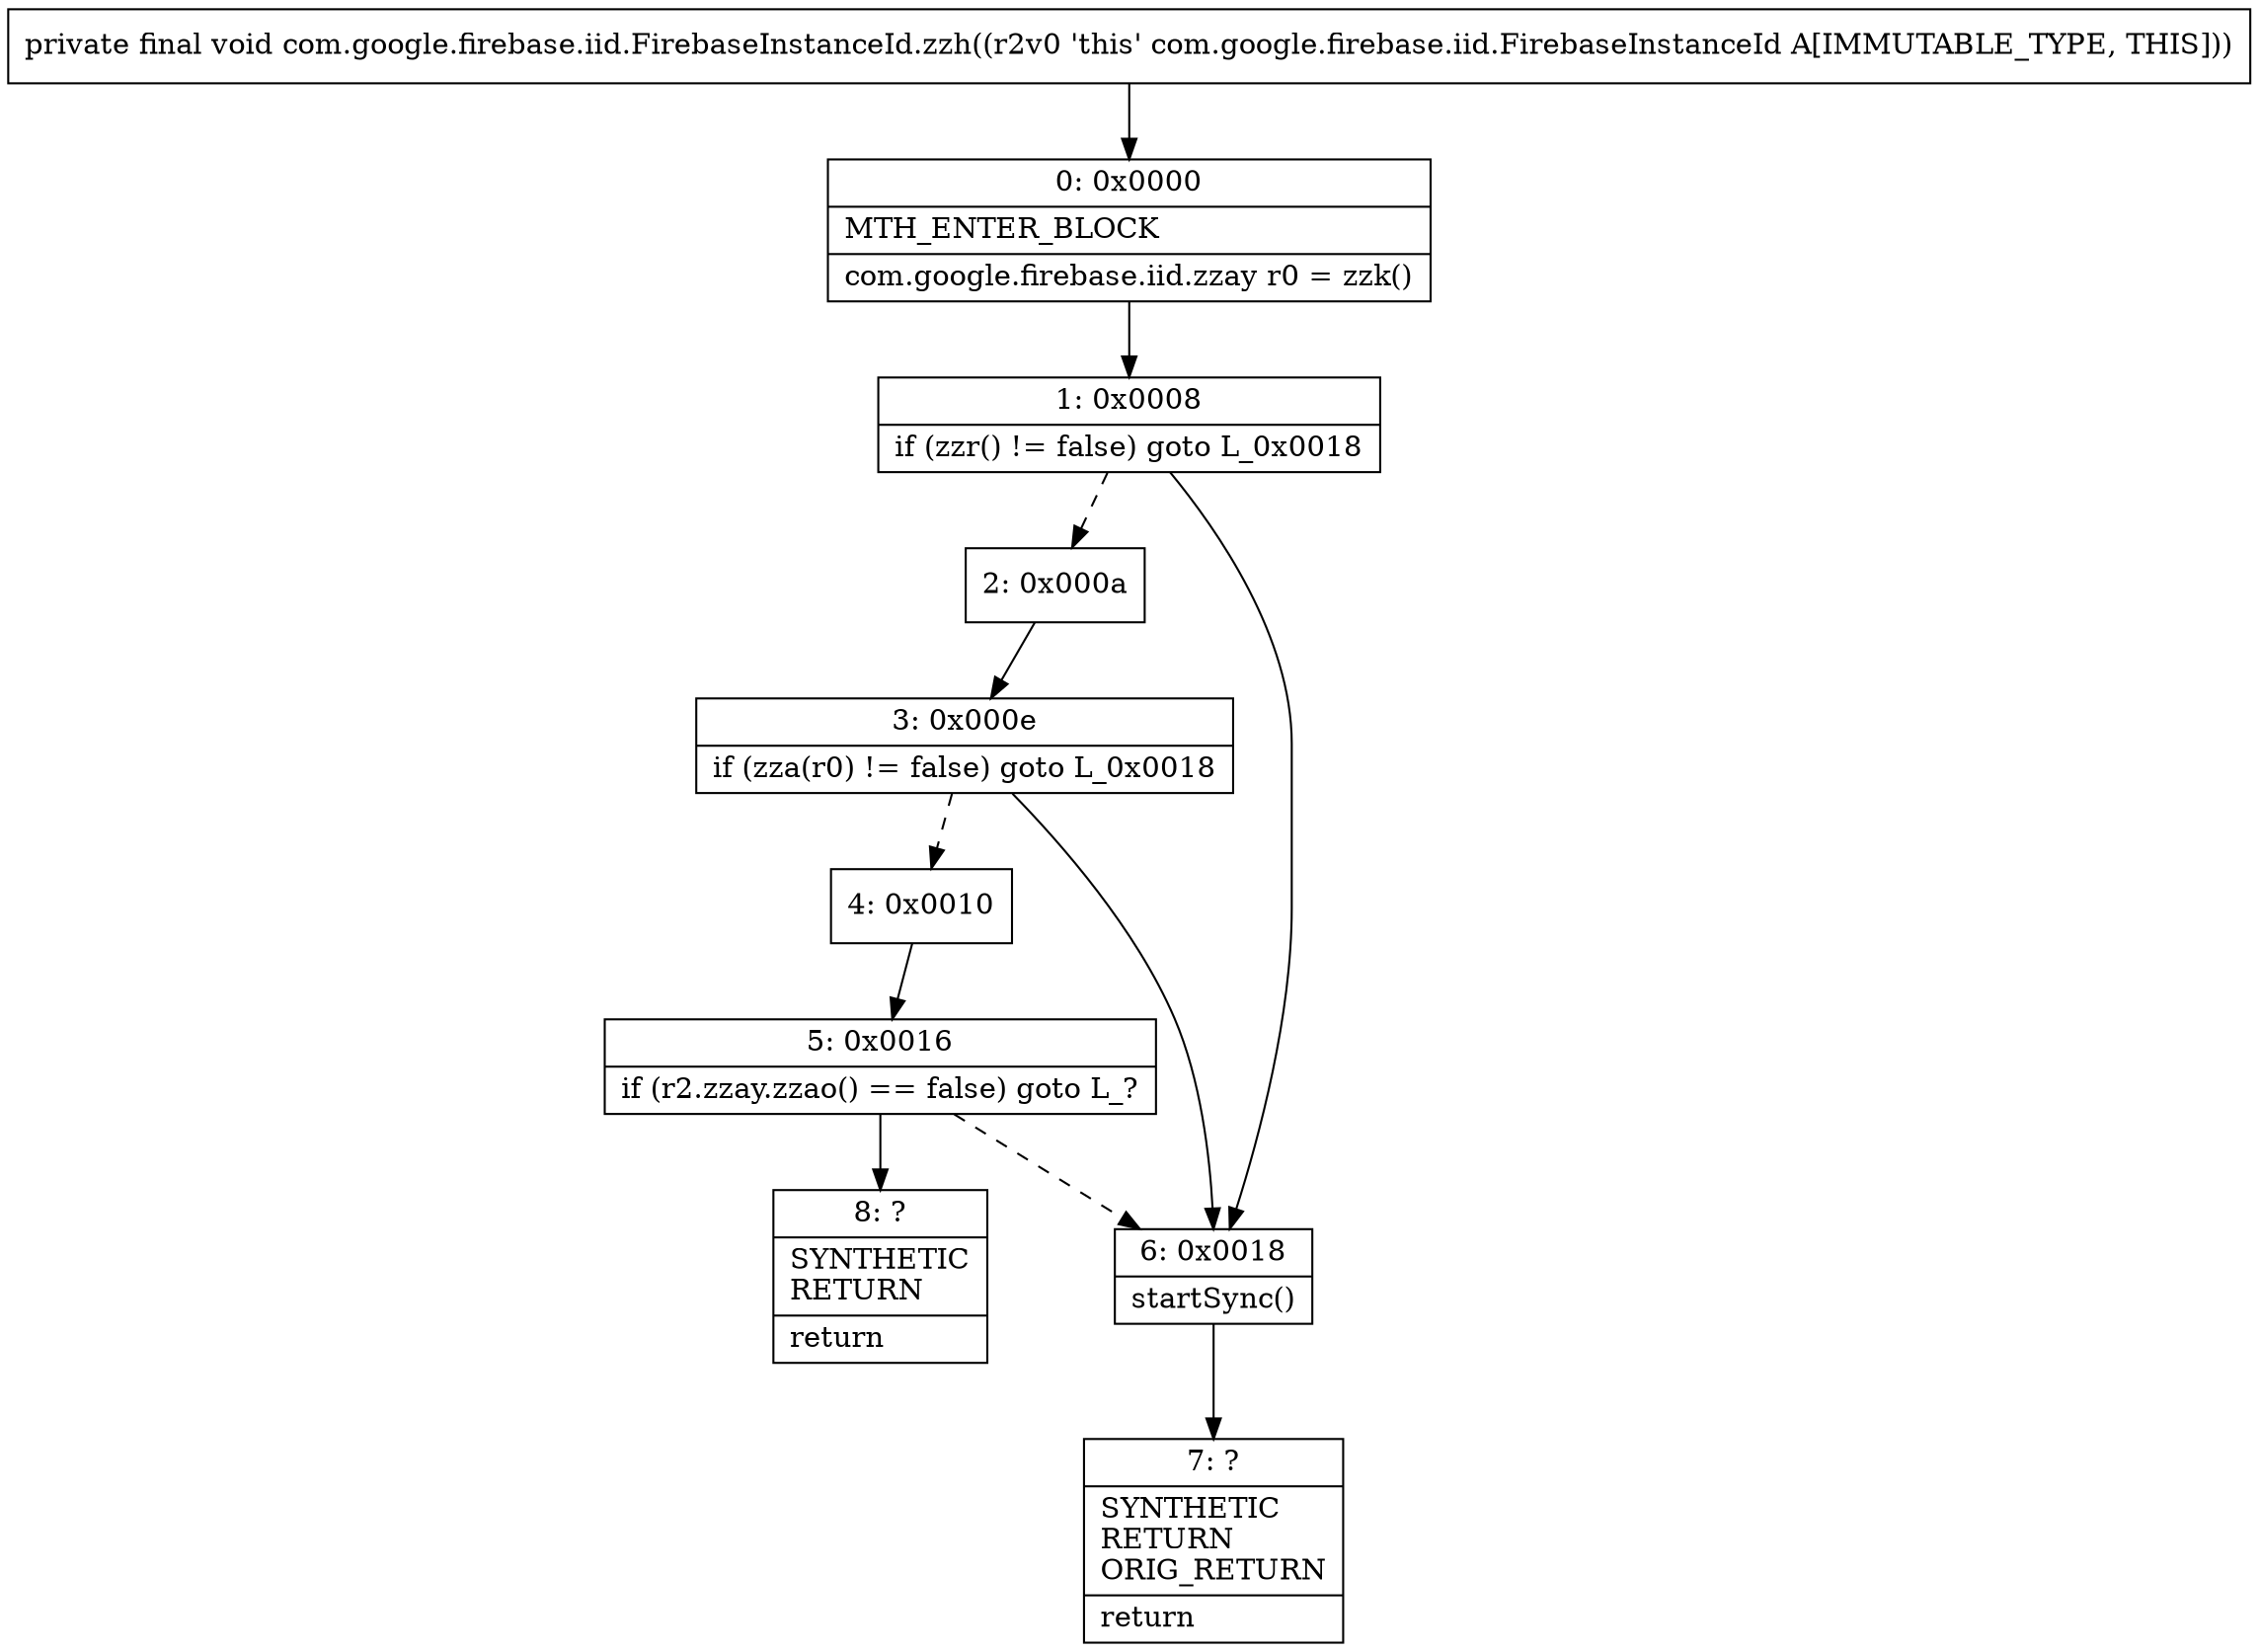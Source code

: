 digraph "CFG forcom.google.firebase.iid.FirebaseInstanceId.zzh()V" {
Node_0 [shape=record,label="{0\:\ 0x0000|MTH_ENTER_BLOCK\l|com.google.firebase.iid.zzay r0 = zzk()\l}"];
Node_1 [shape=record,label="{1\:\ 0x0008|if (zzr() != false) goto L_0x0018\l}"];
Node_2 [shape=record,label="{2\:\ 0x000a}"];
Node_3 [shape=record,label="{3\:\ 0x000e|if (zza(r0) != false) goto L_0x0018\l}"];
Node_4 [shape=record,label="{4\:\ 0x0010}"];
Node_5 [shape=record,label="{5\:\ 0x0016|if (r2.zzay.zzao() == false) goto L_?\l}"];
Node_6 [shape=record,label="{6\:\ 0x0018|startSync()\l}"];
Node_7 [shape=record,label="{7\:\ ?|SYNTHETIC\lRETURN\lORIG_RETURN\l|return\l}"];
Node_8 [shape=record,label="{8\:\ ?|SYNTHETIC\lRETURN\l|return\l}"];
MethodNode[shape=record,label="{private final void com.google.firebase.iid.FirebaseInstanceId.zzh((r2v0 'this' com.google.firebase.iid.FirebaseInstanceId A[IMMUTABLE_TYPE, THIS])) }"];
MethodNode -> Node_0;
Node_0 -> Node_1;
Node_1 -> Node_2[style=dashed];
Node_1 -> Node_6;
Node_2 -> Node_3;
Node_3 -> Node_4[style=dashed];
Node_3 -> Node_6;
Node_4 -> Node_5;
Node_5 -> Node_6[style=dashed];
Node_5 -> Node_8;
Node_6 -> Node_7;
}

